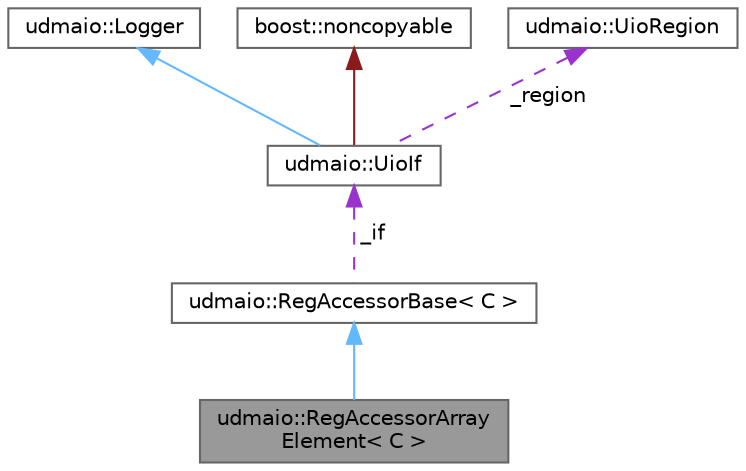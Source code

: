 digraph "udmaio::RegAccessorArrayElement&lt; C &gt;"
{
 // INTERACTIVE_SVG=YES
 // LATEX_PDF_SIZE
  bgcolor="transparent";
  edge [fontname=Helvetica,fontsize=10,labelfontname=Helvetica,labelfontsize=10];
  node [fontname=Helvetica,fontsize=10,shape=box,height=0.2,width=0.4];
  Node1 [label="udmaio::RegAccessorArray\lElement\< C \>",height=0.2,width=0.4,color="gray40", fillcolor="grey60", style="filled", fontcolor="black",tooltip="Accessor for register array element. Returned by RegAccessorArray<C>::operator[]."];
  Node2 -> Node1 [dir="back",color="steelblue1",style="solid"];
  Node2 [label="udmaio::RegAccessorBase\< C \>",height=0.2,width=0.4,color="gray40", fillcolor="white", style="filled",URL="$classudmaio_1_1_reg_accessor_base.html",tooltip="Base class implementing register access. Only used by subclasses, not used directly."];
  Node3 -> Node2 [dir="back",color="darkorchid3",style="dashed",label=" _if" ];
  Node3 [label="udmaio::UioIf",height=0.2,width=0.4,color="gray40", fillcolor="white", style="filled",URL="$classudmaio_1_1_uio_if.html",tooltip="Base class for UIO interfaces."];
  Node4 -> Node3 [dir="back",color="steelblue1",style="solid"];
  Node4 [label="udmaio::Logger",height=0.2,width=0.4,color="gray40", fillcolor="white", style="filled",URL="$structudmaio_1_1_logger.html",tooltip=" "];
  Node5 -> Node3 [dir="back",color="firebrick4",style="solid"];
  Node5 [label="boost::noncopyable",height=0.2,width=0.4,color="gray40", fillcolor="white", style="filled",tooltip=" "];
  Node6 -> Node3 [dir="back",color="darkorchid3",style="dashed",label=" _region" ];
  Node6 [label="udmaio::UioRegion",height=0.2,width=0.4,color="gray40", fillcolor="white", style="filled",URL="$structudmaio_1_1_uio_region.html",tooltip="General-purpose struct to define a memory area."];
}
